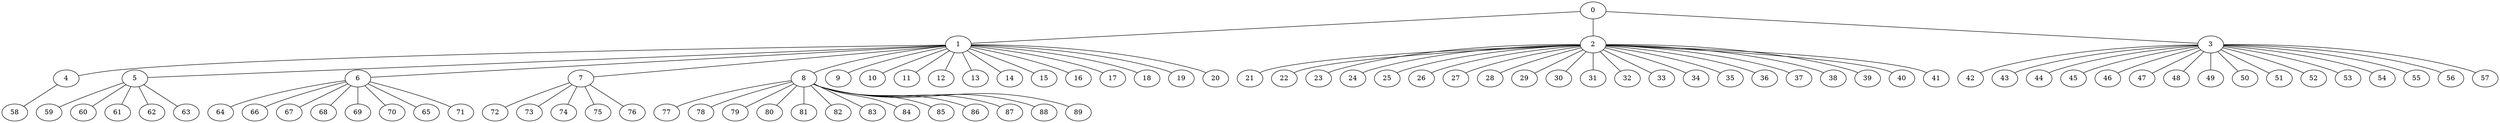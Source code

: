 
graph graphname {
    0 -- 1
0 -- 2
0 -- 3
1 -- 4
1 -- 5
1 -- 6
1 -- 7
1 -- 8
1 -- 9
1 -- 10
1 -- 11
1 -- 12
1 -- 13
1 -- 14
1 -- 15
1 -- 16
1 -- 17
1 -- 18
1 -- 19
1 -- 20
2 -- 21
2 -- 22
2 -- 23
2 -- 24
2 -- 25
2 -- 26
2 -- 27
2 -- 28
2 -- 29
2 -- 30
2 -- 31
2 -- 32
2 -- 33
2 -- 34
2 -- 35
2 -- 36
2 -- 37
2 -- 38
2 -- 39
2 -- 40
2 -- 41
3 -- 42
3 -- 43
3 -- 44
3 -- 45
3 -- 46
3 -- 47
3 -- 48
3 -- 49
3 -- 50
3 -- 51
3 -- 52
3 -- 53
3 -- 54
3 -- 55
3 -- 56
3 -- 57
4 -- 58
5 -- 59
5 -- 60
5 -- 61
5 -- 62
5 -- 63
6 -- 64
6 -- 66
6 -- 67
6 -- 68
6 -- 69
6 -- 70
6 -- 65
6 -- 71
7 -- 72
7 -- 73
7 -- 74
7 -- 75
7 -- 76
8 -- 77
8 -- 78
8 -- 79
8 -- 80
8 -- 81
8 -- 82
8 -- 83
8 -- 84
8 -- 85
8 -- 86
8 -- 87
8 -- 88
8 -- 89

}

